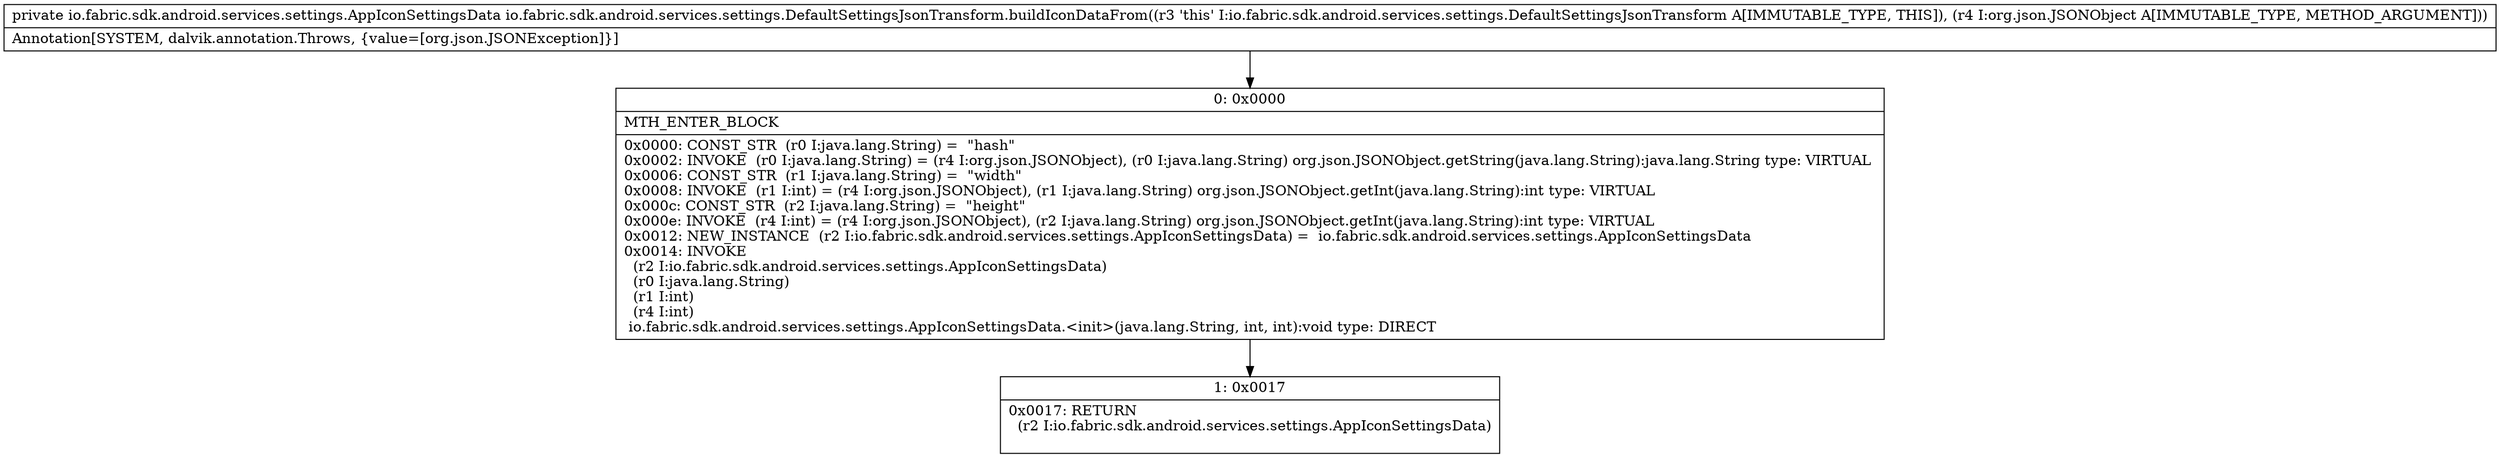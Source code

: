 digraph "CFG forio.fabric.sdk.android.services.settings.DefaultSettingsJsonTransform.buildIconDataFrom(Lorg\/json\/JSONObject;)Lio\/fabric\/sdk\/android\/services\/settings\/AppIconSettingsData;" {
Node_0 [shape=record,label="{0\:\ 0x0000|MTH_ENTER_BLOCK\l|0x0000: CONST_STR  (r0 I:java.lang.String) =  \"hash\" \l0x0002: INVOKE  (r0 I:java.lang.String) = (r4 I:org.json.JSONObject), (r0 I:java.lang.String) org.json.JSONObject.getString(java.lang.String):java.lang.String type: VIRTUAL \l0x0006: CONST_STR  (r1 I:java.lang.String) =  \"width\" \l0x0008: INVOKE  (r1 I:int) = (r4 I:org.json.JSONObject), (r1 I:java.lang.String) org.json.JSONObject.getInt(java.lang.String):int type: VIRTUAL \l0x000c: CONST_STR  (r2 I:java.lang.String) =  \"height\" \l0x000e: INVOKE  (r4 I:int) = (r4 I:org.json.JSONObject), (r2 I:java.lang.String) org.json.JSONObject.getInt(java.lang.String):int type: VIRTUAL \l0x0012: NEW_INSTANCE  (r2 I:io.fabric.sdk.android.services.settings.AppIconSettingsData) =  io.fabric.sdk.android.services.settings.AppIconSettingsData \l0x0014: INVOKE  \l  (r2 I:io.fabric.sdk.android.services.settings.AppIconSettingsData)\l  (r0 I:java.lang.String)\l  (r1 I:int)\l  (r4 I:int)\l io.fabric.sdk.android.services.settings.AppIconSettingsData.\<init\>(java.lang.String, int, int):void type: DIRECT \l}"];
Node_1 [shape=record,label="{1\:\ 0x0017|0x0017: RETURN  \l  (r2 I:io.fabric.sdk.android.services.settings.AppIconSettingsData)\l \l}"];
MethodNode[shape=record,label="{private io.fabric.sdk.android.services.settings.AppIconSettingsData io.fabric.sdk.android.services.settings.DefaultSettingsJsonTransform.buildIconDataFrom((r3 'this' I:io.fabric.sdk.android.services.settings.DefaultSettingsJsonTransform A[IMMUTABLE_TYPE, THIS]), (r4 I:org.json.JSONObject A[IMMUTABLE_TYPE, METHOD_ARGUMENT]))  | Annotation[SYSTEM, dalvik.annotation.Throws, \{value=[org.json.JSONException]\}]\l}"];
MethodNode -> Node_0;
Node_0 -> Node_1;
}

